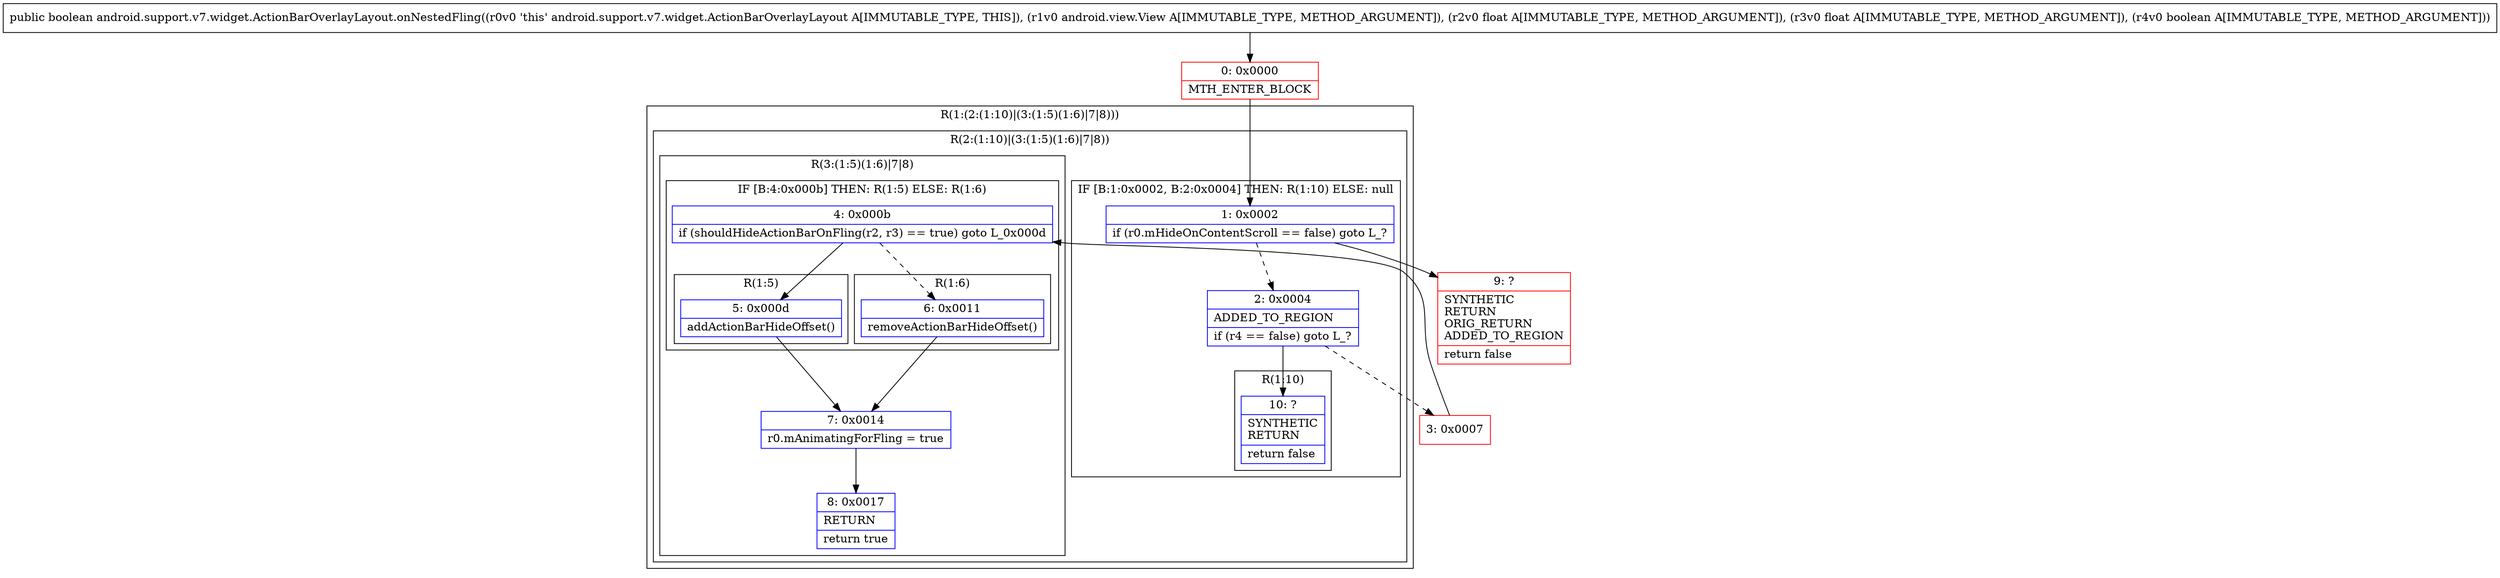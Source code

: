 digraph "CFG forandroid.support.v7.widget.ActionBarOverlayLayout.onNestedFling(Landroid\/view\/View;FFZ)Z" {
subgraph cluster_Region_1045283080 {
label = "R(1:(2:(1:10)|(3:(1:5)(1:6)|7|8)))";
node [shape=record,color=blue];
subgraph cluster_Region_1577481909 {
label = "R(2:(1:10)|(3:(1:5)(1:6)|7|8))";
node [shape=record,color=blue];
subgraph cluster_IfRegion_1918725397 {
label = "IF [B:1:0x0002, B:2:0x0004] THEN: R(1:10) ELSE: null";
node [shape=record,color=blue];
Node_1 [shape=record,label="{1\:\ 0x0002|if (r0.mHideOnContentScroll == false) goto L_?\l}"];
Node_2 [shape=record,label="{2\:\ 0x0004|ADDED_TO_REGION\l|if (r4 == false) goto L_?\l}"];
subgraph cluster_Region_1487448619 {
label = "R(1:10)";
node [shape=record,color=blue];
Node_10 [shape=record,label="{10\:\ ?|SYNTHETIC\lRETURN\l|return false\l}"];
}
}
subgraph cluster_Region_138241463 {
label = "R(3:(1:5)(1:6)|7|8)";
node [shape=record,color=blue];
subgraph cluster_IfRegion_1709382107 {
label = "IF [B:4:0x000b] THEN: R(1:5) ELSE: R(1:6)";
node [shape=record,color=blue];
Node_4 [shape=record,label="{4\:\ 0x000b|if (shouldHideActionBarOnFling(r2, r3) == true) goto L_0x000d\l}"];
subgraph cluster_Region_2094003639 {
label = "R(1:5)";
node [shape=record,color=blue];
Node_5 [shape=record,label="{5\:\ 0x000d|addActionBarHideOffset()\l}"];
}
subgraph cluster_Region_1630265847 {
label = "R(1:6)";
node [shape=record,color=blue];
Node_6 [shape=record,label="{6\:\ 0x0011|removeActionBarHideOffset()\l}"];
}
}
Node_7 [shape=record,label="{7\:\ 0x0014|r0.mAnimatingForFling = true\l}"];
Node_8 [shape=record,label="{8\:\ 0x0017|RETURN\l|return true\l}"];
}
}
}
Node_0 [shape=record,color=red,label="{0\:\ 0x0000|MTH_ENTER_BLOCK\l}"];
Node_3 [shape=record,color=red,label="{3\:\ 0x0007}"];
Node_9 [shape=record,color=red,label="{9\:\ ?|SYNTHETIC\lRETURN\lORIG_RETURN\lADDED_TO_REGION\l|return false\l}"];
MethodNode[shape=record,label="{public boolean android.support.v7.widget.ActionBarOverlayLayout.onNestedFling((r0v0 'this' android.support.v7.widget.ActionBarOverlayLayout A[IMMUTABLE_TYPE, THIS]), (r1v0 android.view.View A[IMMUTABLE_TYPE, METHOD_ARGUMENT]), (r2v0 float A[IMMUTABLE_TYPE, METHOD_ARGUMENT]), (r3v0 float A[IMMUTABLE_TYPE, METHOD_ARGUMENT]), (r4v0 boolean A[IMMUTABLE_TYPE, METHOD_ARGUMENT])) }"];
MethodNode -> Node_0;
Node_1 -> Node_2[style=dashed];
Node_1 -> Node_9;
Node_2 -> Node_3[style=dashed];
Node_2 -> Node_10;
Node_4 -> Node_5;
Node_4 -> Node_6[style=dashed];
Node_5 -> Node_7;
Node_6 -> Node_7;
Node_7 -> Node_8;
Node_0 -> Node_1;
Node_3 -> Node_4;
}

